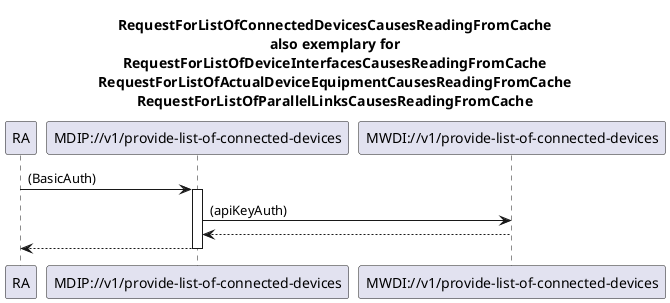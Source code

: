 @startuml 010_ProvideListOfConnectedDevices
skinparam responseMessageBelowArrow true

title
RequestForListOfConnectedDevicesCausesReadingFromCache
also exemplary for
RequestForListOfDeviceInterfacesCausesReadingFromCache
RequestForListOfActualDeviceEquipmentCausesReadingFromCache
RequestForListOfParallelLinksCausesReadingFromCache
end title

participant "RA" as requestor
participant "MDIP://v1/provide-list-of-connected-devices" as MDIPprovideListOfConnectedDevices
participant "MWDI://v1/provide-list-of-connected-devices" as MWDIprovideListOfConnectedDevices

requestor -> MDIPprovideListOfConnectedDevices : (BasicAuth)
activate MDIPprovideListOfConnectedDevices

MDIPprovideListOfConnectedDevices -> MWDIprovideListOfConnectedDevices : (apiKeyAuth)
MWDIprovideListOfConnectedDevices --> MDIPprovideListOfConnectedDevices

MDIPprovideListOfConnectedDevices --> requestor
deactivate MDIPprovideListOfConnectedDevices

@enduml